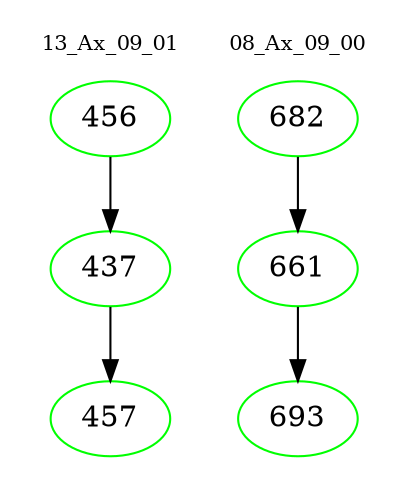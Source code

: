 digraph{
subgraph cluster_0 {
color = white
label = "13_Ax_09_01";
fontsize=10;
T0_456 [label="456", color="green"]
T0_456 -> T0_437 [color="black"]
T0_437 [label="437", color="green"]
T0_437 -> T0_457 [color="black"]
T0_457 [label="457", color="green"]
}
subgraph cluster_1 {
color = white
label = "08_Ax_09_00";
fontsize=10;
T1_682 [label="682", color="green"]
T1_682 -> T1_661 [color="black"]
T1_661 [label="661", color="green"]
T1_661 -> T1_693 [color="black"]
T1_693 [label="693", color="green"]
}
}
